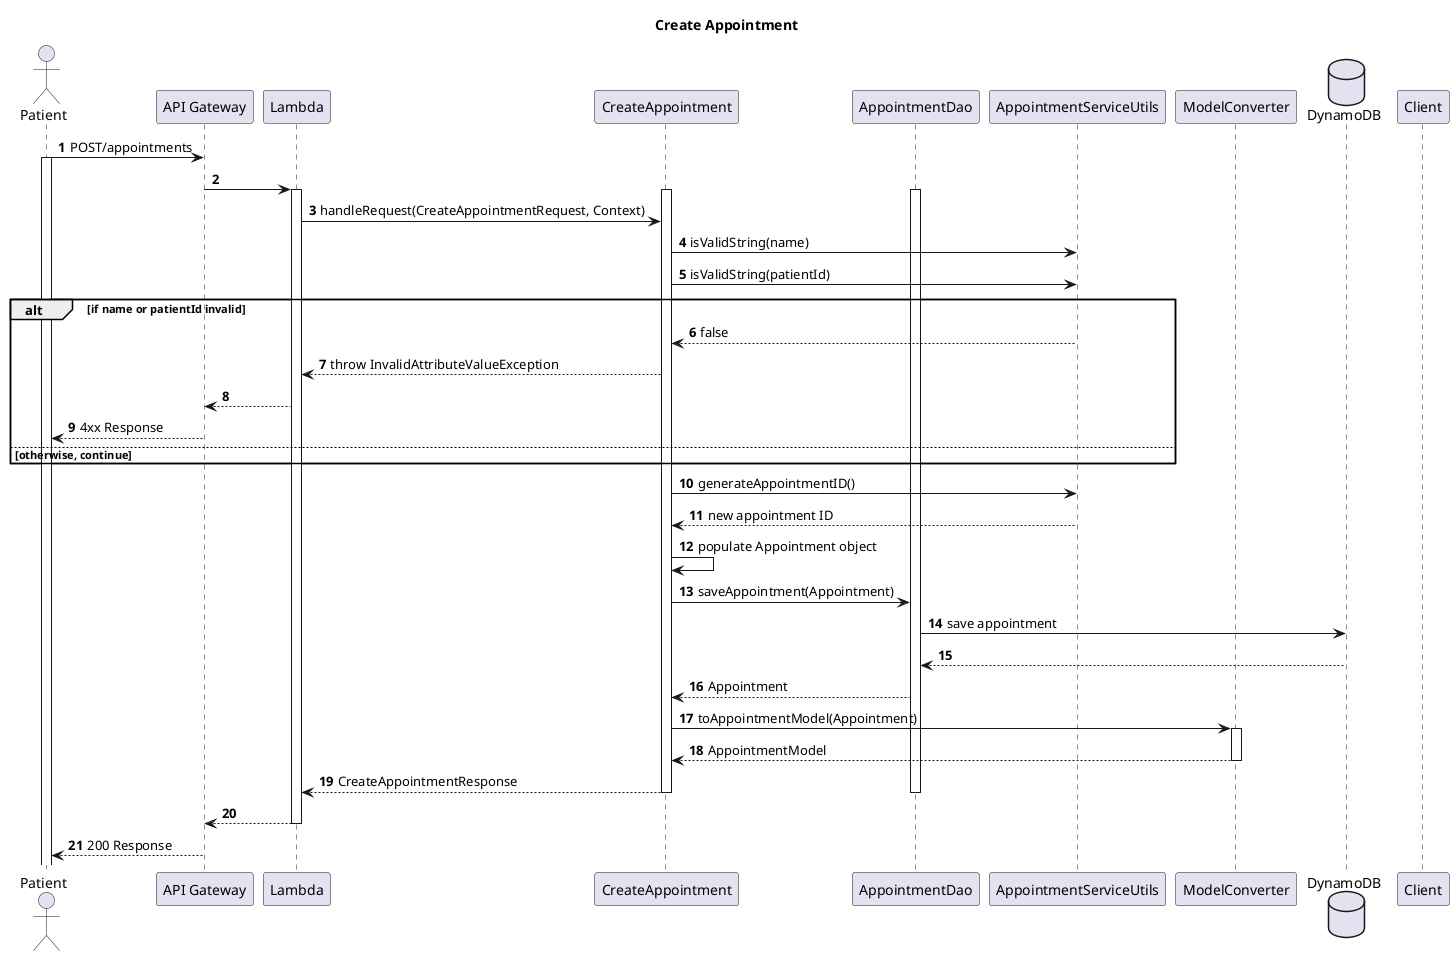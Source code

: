 @startuml
'https://plantuml.com/sequence-diagram
title Create Appointment
autonumber

actor Patient
participant "API Gateway"
participant Lambda
participant CreateAppointment
participant AppointmentDao
participant AppointmentServiceUtils
participant ModelConverter
database DynamoDB

Patient -> "API Gateway" : POST/appointments
activate Patient
"API Gateway" -> Lambda
activate Lambda
activate CreateAppointment
activate AppointmentDao
Lambda -> CreateAppointment :  handleRequest(CreateAppointmentRequest, Context)
CreateAppointment -> AppointmentServiceUtils : isValidString(name)
CreateAppointment -> AppointmentServiceUtils : isValidString(patientId)

alt if name or patientId invalid
    CreateAppointment <-- AppointmentServiceUtils : false
    Lambda <-- CreateAppointment : throw InvalidAttributeValueException
    "API Gateway" <-- Lambda
    Patient <-- "API Gateway" : 4xx Response
else otherwise, continue
end

CreateAppointment -> AppointmentServiceUtils : generateAppointmentID()
CreateAppointment <-- AppointmentServiceUtils : new appointment ID

CreateAppointment -> CreateAppointment : populate Appointment object

CreateAppointment -> AppointmentDao : saveAppointment(Appointment)
AppointmentDao -> DynamoDB : save appointment
AppointmentDao <-- DynamoDB
CreateAppointment <-- AppointmentDao : Appointment

CreateAppointment -> ModelConverter : toAppointmentModel(Appointment)
activate ModelConverter
CreateAppointment <-- ModelConverter : AppointmentModel
deactivate ModelConverter

Lambda <-- CreateAppointment : CreateAppointmentResponse
deactivate AppointmentDao
deactivate CreateAppointment
"API Gateway" <-- Lambda
deactivate Lambda
Patient <-- "API Gateway" : 200 Response
deactivate Client

@enduml